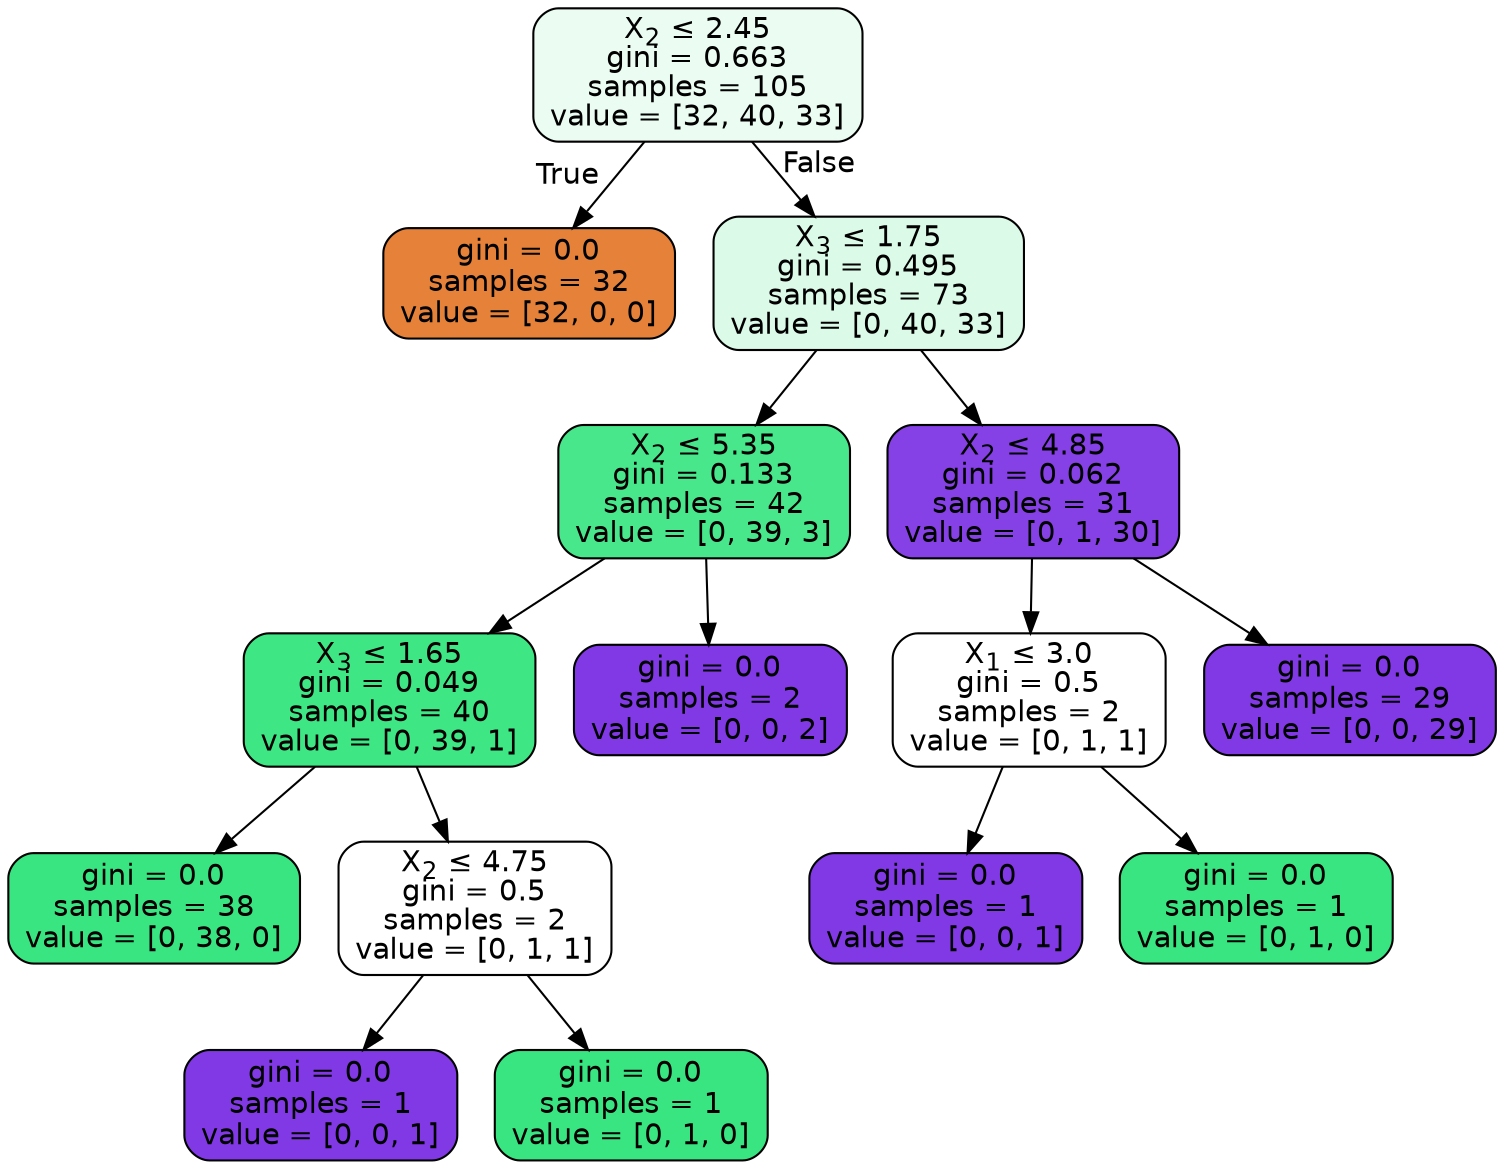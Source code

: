 digraph Tree {
node [shape=box, style="filled, rounded", color="black", fontname=helvetica] ;
edge [fontname=helvetica] ;
0 [label=<X<SUB>2</SUB> &le; 2.45<br/>gini = 0.663<br/>samples = 105<br/>value = [32, 40, 33]>, fillcolor="#39e58119"] ;
1 [label=<gini = 0.0<br/>samples = 32<br/>value = [32, 0, 0]>, fillcolor="#e58139ff"] ;
0 -> 1 [labeldistance=2.5, labelangle=45, headlabel="True"] ;
2 [label=<X<SUB>3</SUB> &le; 1.75<br/>gini = 0.495<br/>samples = 73<br/>value = [0, 40, 33]>, fillcolor="#39e5812d"] ;
0 -> 2 [labeldistance=2.5, labelangle=-45, headlabel="False"] ;
3 [label=<X<SUB>2</SUB> &le; 5.35<br/>gini = 0.133<br/>samples = 42<br/>value = [0, 39, 3]>, fillcolor="#39e581eb"] ;
2 -> 3 ;
4 [label=<X<SUB>3</SUB> &le; 1.65<br/>gini = 0.049<br/>samples = 40<br/>value = [0, 39, 1]>, fillcolor="#39e581f8"] ;
3 -> 4 ;
5 [label=<gini = 0.0<br/>samples = 38<br/>value = [0, 38, 0]>, fillcolor="#39e581ff"] ;
4 -> 5 ;
6 [label=<X<SUB>2</SUB> &le; 4.75<br/>gini = 0.5<br/>samples = 2<br/>value = [0, 1, 1]>, fillcolor="#39e58100"] ;
4 -> 6 ;
7 [label=<gini = 0.0<br/>samples = 1<br/>value = [0, 0, 1]>, fillcolor="#8139e5ff"] ;
6 -> 7 ;
8 [label=<gini = 0.0<br/>samples = 1<br/>value = [0, 1, 0]>, fillcolor="#39e581ff"] ;
6 -> 8 ;
9 [label=<gini = 0.0<br/>samples = 2<br/>value = [0, 0, 2]>, fillcolor="#8139e5ff"] ;
3 -> 9 ;
10 [label=<X<SUB>2</SUB> &le; 4.85<br/>gini = 0.062<br/>samples = 31<br/>value = [0, 1, 30]>, fillcolor="#8139e5f6"] ;
2 -> 10 ;
11 [label=<X<SUB>1</SUB> &le; 3.0<br/>gini = 0.5<br/>samples = 2<br/>value = [0, 1, 1]>, fillcolor="#39e58100"] ;
10 -> 11 ;
12 [label=<gini = 0.0<br/>samples = 1<br/>value = [0, 0, 1]>, fillcolor="#8139e5ff"] ;
11 -> 12 ;
13 [label=<gini = 0.0<br/>samples = 1<br/>value = [0, 1, 0]>, fillcolor="#39e581ff"] ;
11 -> 13 ;
14 [label=<gini = 0.0<br/>samples = 29<br/>value = [0, 0, 29]>, fillcolor="#8139e5ff"] ;
10 -> 14 ;
}